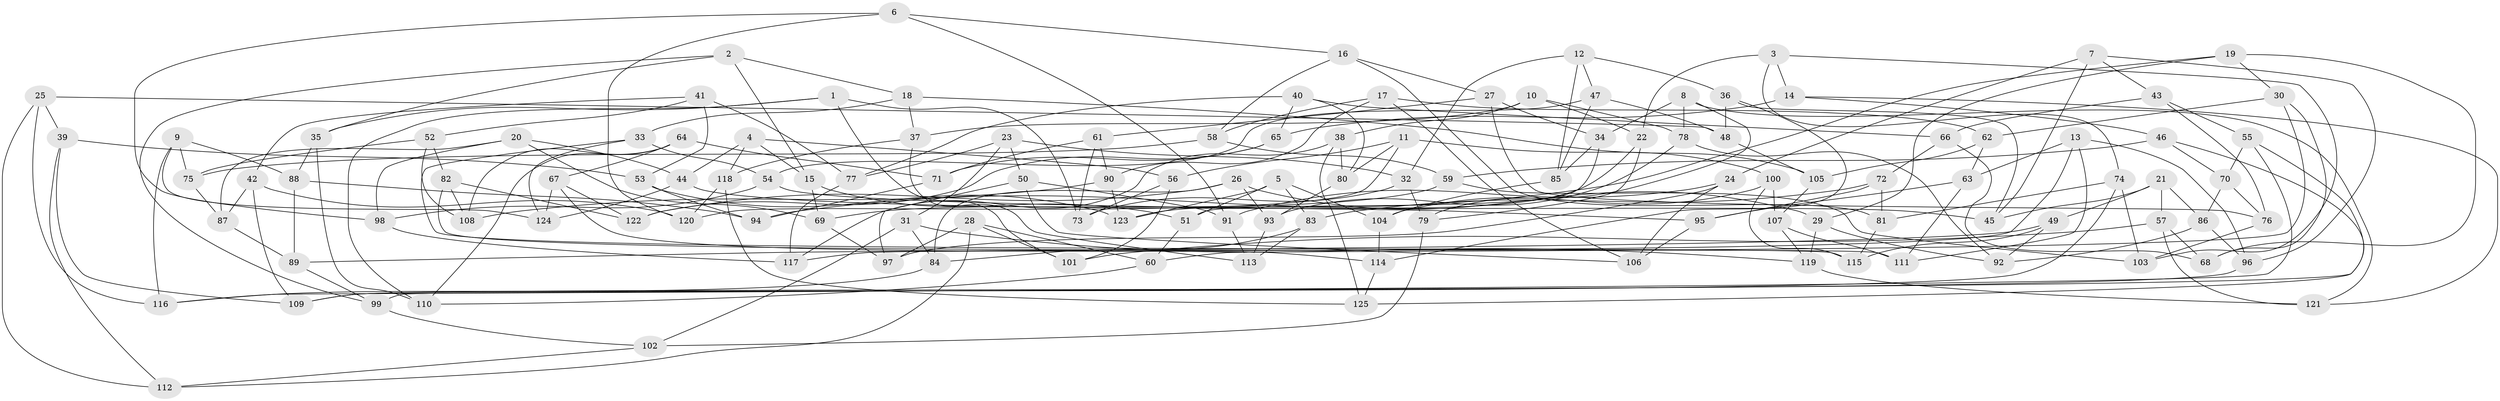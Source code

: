// coarse degree distribution, {5: 0.11688311688311688, 4: 0.36363636363636365, 6: 0.5064935064935064, 3: 0.012987012987012988}
// Generated by graph-tools (version 1.1) at 2025/42/03/06/25 10:42:19]
// undirected, 125 vertices, 250 edges
graph export_dot {
graph [start="1"]
  node [color=gray90,style=filled];
  1;
  2;
  3;
  4;
  5;
  6;
  7;
  8;
  9;
  10;
  11;
  12;
  13;
  14;
  15;
  16;
  17;
  18;
  19;
  20;
  21;
  22;
  23;
  24;
  25;
  26;
  27;
  28;
  29;
  30;
  31;
  32;
  33;
  34;
  35;
  36;
  37;
  38;
  39;
  40;
  41;
  42;
  43;
  44;
  45;
  46;
  47;
  48;
  49;
  50;
  51;
  52;
  53;
  54;
  55;
  56;
  57;
  58;
  59;
  60;
  61;
  62;
  63;
  64;
  65;
  66;
  67;
  68;
  69;
  70;
  71;
  72;
  73;
  74;
  75;
  76;
  77;
  78;
  79;
  80;
  81;
  82;
  83;
  84;
  85;
  86;
  87;
  88;
  89;
  90;
  91;
  92;
  93;
  94;
  95;
  96;
  97;
  98;
  99;
  100;
  101;
  102;
  103;
  104;
  105;
  106;
  107;
  108;
  109;
  110;
  111;
  112;
  113;
  114;
  115;
  116;
  117;
  118;
  119;
  120;
  121;
  122;
  123;
  124;
  125;
  1 -- 35;
  1 -- 110;
  1 -- 73;
  1 -- 101;
  2 -- 99;
  2 -- 18;
  2 -- 15;
  2 -- 35;
  3 -- 22;
  3 -- 74;
  3 -- 14;
  3 -- 103;
  4 -- 118;
  4 -- 56;
  4 -- 44;
  4 -- 15;
  5 -- 123;
  5 -- 83;
  5 -- 51;
  5 -- 104;
  6 -- 120;
  6 -- 98;
  6 -- 16;
  6 -- 91;
  7 -- 45;
  7 -- 24;
  7 -- 43;
  7 -- 96;
  8 -- 79;
  8 -- 34;
  8 -- 121;
  8 -- 78;
  9 -- 75;
  9 -- 124;
  9 -- 88;
  9 -- 116;
  10 -- 22;
  10 -- 78;
  10 -- 38;
  10 -- 37;
  11 -- 56;
  11 -- 120;
  11 -- 100;
  11 -- 80;
  12 -- 47;
  12 -- 85;
  12 -- 32;
  12 -- 36;
  13 -- 117;
  13 -- 111;
  13 -- 63;
  13 -- 96;
  14 -- 65;
  14 -- 46;
  14 -- 121;
  15 -- 69;
  15 -- 51;
  16 -- 81;
  16 -- 58;
  16 -- 27;
  17 -- 62;
  17 -- 58;
  17 -- 106;
  17 -- 90;
  18 -- 33;
  18 -- 37;
  18 -- 105;
  19 -- 94;
  19 -- 68;
  19 -- 30;
  19 -- 29;
  20 -- 69;
  20 -- 98;
  20 -- 44;
  20 -- 87;
  21 -- 57;
  21 -- 49;
  21 -- 45;
  21 -- 86;
  22 -- 123;
  22 -- 79;
  23 -- 32;
  23 -- 31;
  23 -- 77;
  23 -- 50;
  24 -- 106;
  24 -- 91;
  24 -- 97;
  25 -- 112;
  25 -- 48;
  25 -- 39;
  25 -- 116;
  26 -- 122;
  26 -- 93;
  26 -- 29;
  26 -- 84;
  27 -- 61;
  27 -- 76;
  27 -- 34;
  28 -- 60;
  28 -- 97;
  28 -- 112;
  28 -- 101;
  29 -- 92;
  29 -- 119;
  30 -- 68;
  30 -- 60;
  30 -- 62;
  31 -- 84;
  31 -- 102;
  31 -- 119;
  32 -- 73;
  32 -- 79;
  33 -- 115;
  33 -- 54;
  33 -- 124;
  34 -- 51;
  34 -- 85;
  35 -- 88;
  35 -- 110;
  36 -- 48;
  36 -- 114;
  36 -- 45;
  37 -- 118;
  37 -- 113;
  38 -- 125;
  38 -- 117;
  38 -- 80;
  39 -- 112;
  39 -- 53;
  39 -- 109;
  40 -- 66;
  40 -- 77;
  40 -- 65;
  40 -- 80;
  41 -- 42;
  41 -- 77;
  41 -- 53;
  41 -- 52;
  42 -- 120;
  42 -- 109;
  42 -- 87;
  43 -- 76;
  43 -- 55;
  43 -- 66;
  44 -- 124;
  44 -- 45;
  46 -- 59;
  46 -- 70;
  46 -- 125;
  47 -- 48;
  47 -- 85;
  47 -- 54;
  48 -- 105;
  49 -- 92;
  49 -- 115;
  49 -- 89;
  50 -- 106;
  50 -- 97;
  50 -- 91;
  51 -- 60;
  52 -- 82;
  52 -- 108;
  52 -- 75;
  53 -- 94;
  53 -- 123;
  54 -- 95;
  54 -- 98;
  55 -- 99;
  55 -- 70;
  55 -- 116;
  56 -- 101;
  56 -- 73;
  57 -- 68;
  57 -- 121;
  57 -- 101;
  58 -- 75;
  58 -- 59;
  59 -- 69;
  59 -- 103;
  60 -- 110;
  61 -- 73;
  61 -- 90;
  61 -- 71;
  62 -- 105;
  62 -- 63;
  63 -- 95;
  63 -- 111;
  64 -- 67;
  64 -- 108;
  64 -- 71;
  64 -- 110;
  65 -- 122;
  65 -- 71;
  66 -- 72;
  66 -- 68;
  67 -- 122;
  67 -- 114;
  67 -- 124;
  69 -- 97;
  70 -- 86;
  70 -- 76;
  71 -- 94;
  72 -- 95;
  72 -- 83;
  72 -- 81;
  74 -- 103;
  74 -- 81;
  74 -- 109;
  75 -- 87;
  76 -- 103;
  77 -- 117;
  78 -- 93;
  78 -- 92;
  79 -- 102;
  80 -- 93;
  81 -- 115;
  82 -- 111;
  82 -- 108;
  82 -- 122;
  83 -- 84;
  83 -- 113;
  84 -- 116;
  85 -- 104;
  86 -- 96;
  86 -- 92;
  87 -- 89;
  88 -- 94;
  88 -- 89;
  89 -- 99;
  90 -- 123;
  90 -- 108;
  91 -- 113;
  93 -- 113;
  95 -- 106;
  96 -- 109;
  98 -- 117;
  99 -- 102;
  100 -- 107;
  100 -- 115;
  100 -- 104;
  102 -- 112;
  104 -- 114;
  105 -- 107;
  107 -- 119;
  107 -- 111;
  114 -- 125;
  118 -- 125;
  118 -- 120;
  119 -- 121;
}
